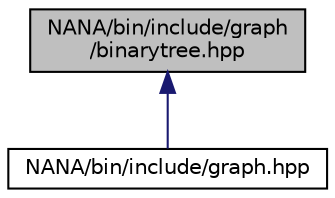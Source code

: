 digraph "NANA/bin/include/graph/binarytree.hpp"
{
 // LATEX_PDF_SIZE
  edge [fontname="Helvetica",fontsize="10",labelfontname="Helvetica",labelfontsize="10"];
  node [fontname="Helvetica",fontsize="10",shape=record];
  Node1 [label="NANA/bin/include/graph\l/binarytree.hpp",height=0.2,width=0.4,color="black", fillcolor="grey75", style="filled", fontcolor="black",tooltip="实现二叉树的模板"];
  Node1 -> Node2 [dir="back",color="midnightblue",fontsize="10",style="solid",fontname="Helvetica"];
  Node2 [label="NANA/bin/include/graph.hpp",height=0.2,width=0.4,color="black", fillcolor="white", style="filled",URL="$bin_2include_2graph_8hpp.html",tooltip="实现图论相关算法"];
}
